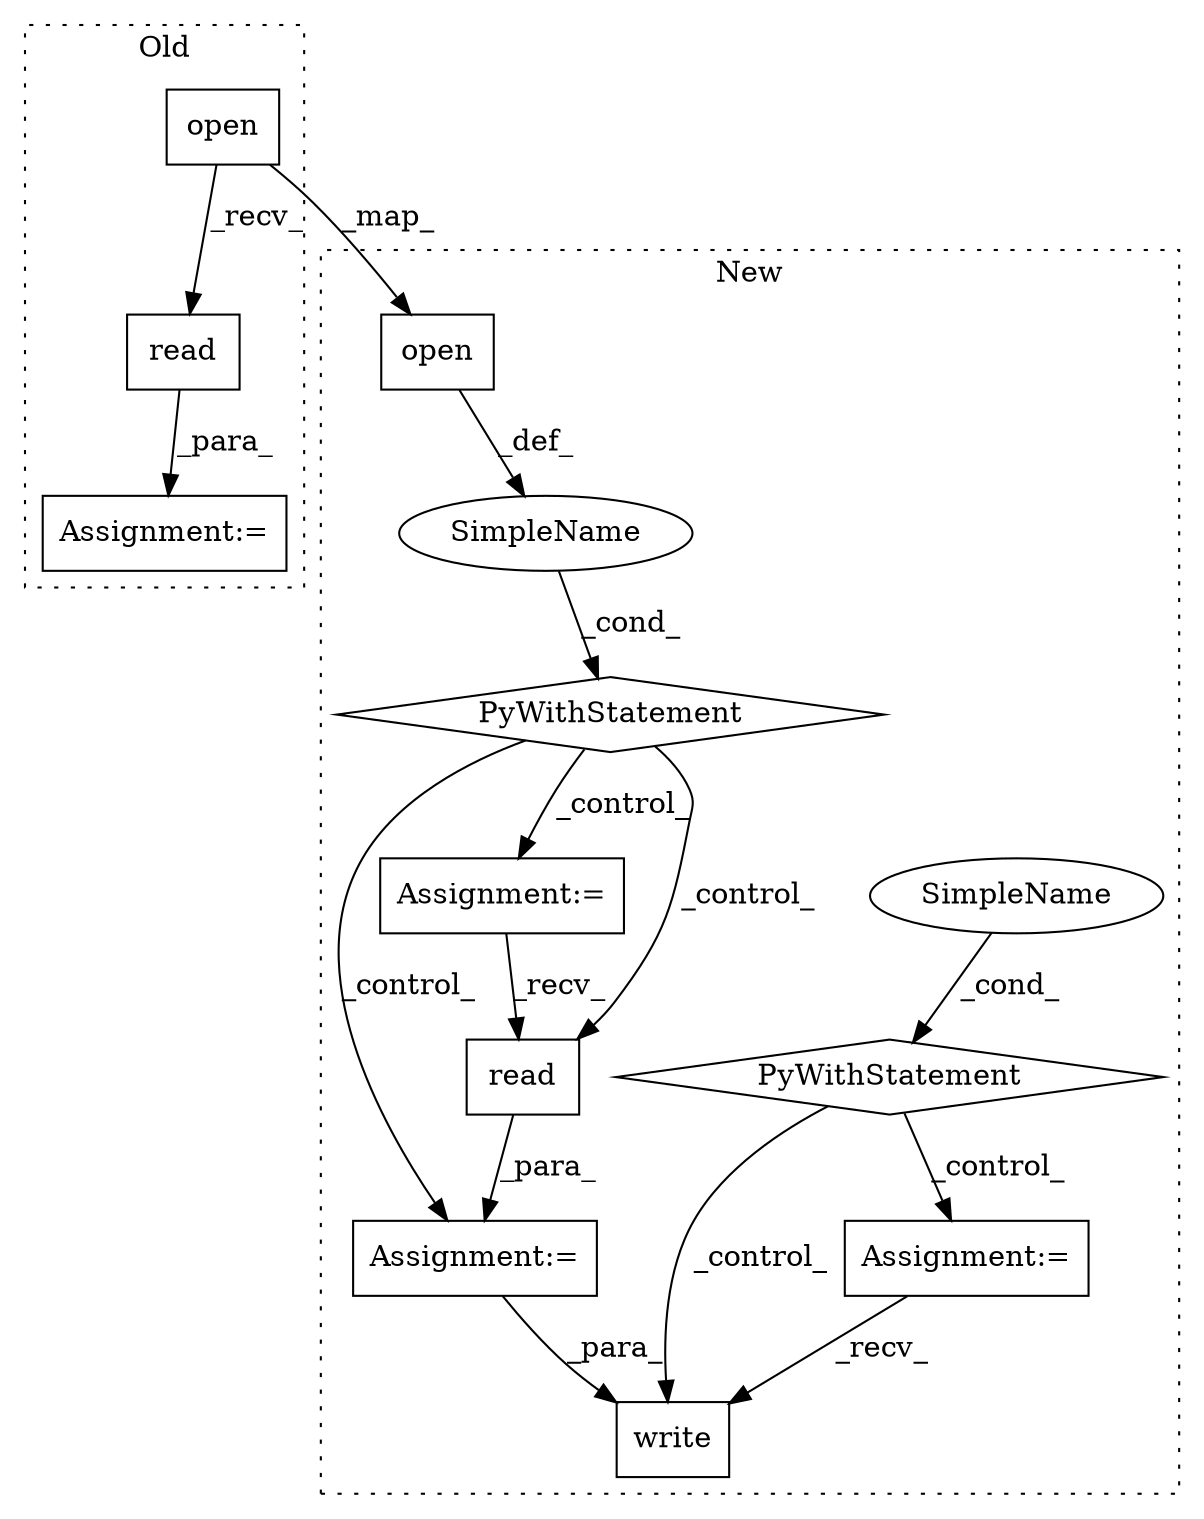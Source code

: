digraph G {
subgraph cluster0 {
1 [label="read" a="32" s="5348" l="6" shape="box"];
8 [label="Assignment:=" a="7" s="5321" l="1" shape="box"];
11 [label="open" a="32" s="5322,5346" l="5,1" shape="box"];
label = "Old";
style="dotted";
}
subgraph cluster1 {
2 [label="write" a="32" s="5779,5794" l="6,1" shape="box"];
3 [label="Assignment:=" a="7" s="5768" l="1" shape="box"];
4 [label="PyWithStatement" a="104" s="5720,5751" l="10,2" shape="diamond"];
5 [label="SimpleName" a="42" s="" l="" shape="ellipse"];
6 [label="Assignment:=" a="7" s="5365" l="1" shape="box"];
7 [label="Assignment:=" a="7" s="5382" l="1" shape="box"];
9 [label="read" a="32" s="5385" l="6" shape="box"];
10 [label="open" a="32" s="5323,5347" l="5,1" shape="box"];
12 [label="PyWithStatement" a="104" s="5313,5348" l="10,2" shape="diamond"];
13 [label="SimpleName" a="42" s="" l="" shape="ellipse"];
label = "New";
style="dotted";
}
1 -> 8 [label="_para_"];
3 -> 2 [label="_recv_"];
4 -> 2 [label="_control_"];
4 -> 3 [label="_control_"];
5 -> 4 [label="_cond_"];
6 -> 9 [label="_recv_"];
7 -> 2 [label="_para_"];
9 -> 7 [label="_para_"];
10 -> 13 [label="_def_"];
11 -> 1 [label="_recv_"];
11 -> 10 [label="_map_"];
12 -> 6 [label="_control_"];
12 -> 7 [label="_control_"];
12 -> 9 [label="_control_"];
13 -> 12 [label="_cond_"];
}